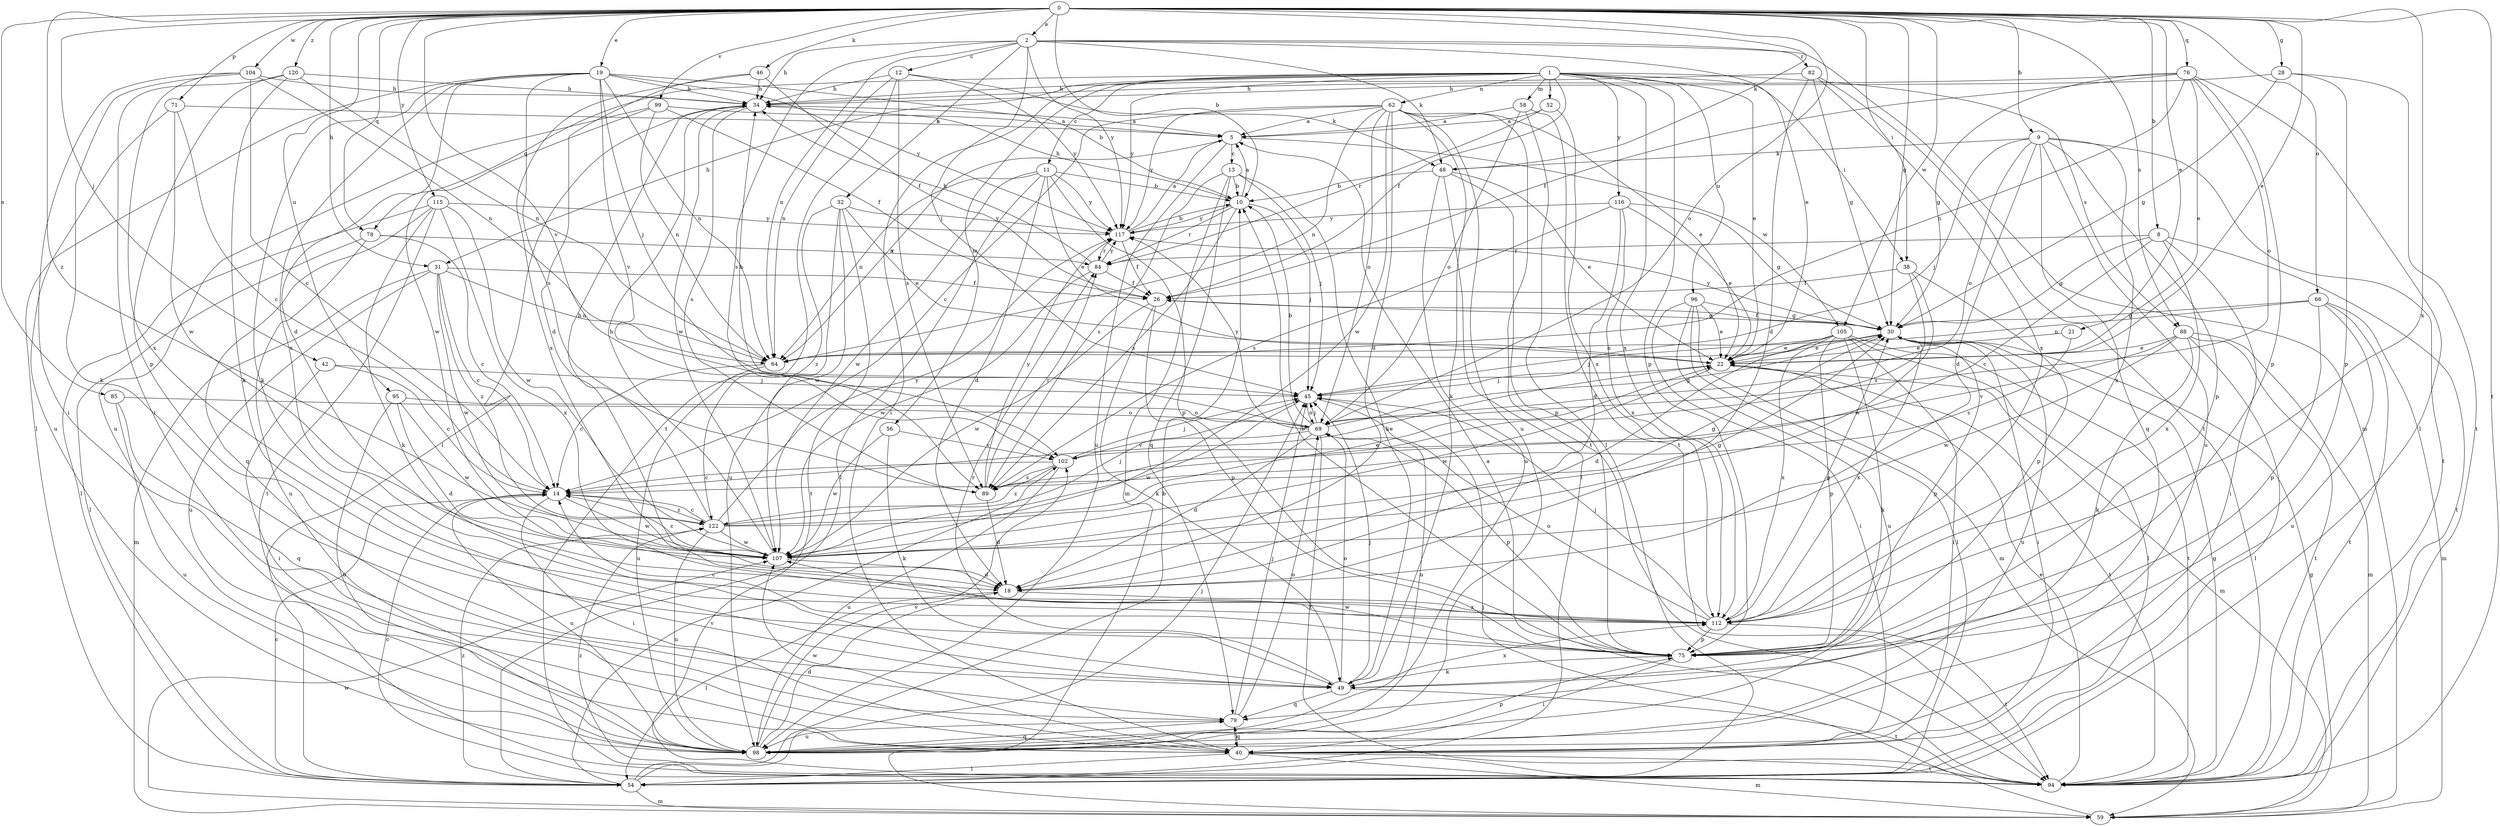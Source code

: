 strict digraph  {
0;
1;
2;
5;
8;
9;
10;
11;
12;
13;
14;
18;
19;
21;
22;
26;
28;
30;
31;
32;
34;
38;
40;
42;
45;
46;
48;
49;
52;
54;
56;
58;
59;
62;
64;
66;
69;
71;
75;
76;
78;
79;
82;
84;
85;
88;
89;
94;
95;
96;
98;
99;
102;
104;
105;
107;
112;
115;
116;
117;
120;
122;
0 -> 2  [label=a];
0 -> 8  [label=b];
0 -> 9  [label=b];
0 -> 10  [label=b];
0 -> 19  [label=e];
0 -> 21  [label=e];
0 -> 22  [label=e];
0 -> 28  [label=g];
0 -> 30  [label=g];
0 -> 31  [label=h];
0 -> 38  [label=i];
0 -> 42  [label=j];
0 -> 46  [label=k];
0 -> 48  [label=k];
0 -> 66  [label=o];
0 -> 69  [label=o];
0 -> 71  [label=p];
0 -> 76  [label=q];
0 -> 78  [label=q];
0 -> 85  [label=s];
0 -> 88  [label=s];
0 -> 94  [label=t];
0 -> 95  [label=u];
0 -> 99  [label=v];
0 -> 102  [label=v];
0 -> 104  [label=w];
0 -> 105  [label=w];
0 -> 112  [label=x];
0 -> 115  [label=y];
0 -> 120  [label=z];
0 -> 122  [label=z];
1 -> 11  [label=c];
1 -> 22  [label=e];
1 -> 26  [label=f];
1 -> 31  [label=h];
1 -> 38  [label=i];
1 -> 40  [label=i];
1 -> 52  [label=l];
1 -> 56  [label=m];
1 -> 58  [label=m];
1 -> 62  [label=n];
1 -> 75  [label=p];
1 -> 78  [label=q];
1 -> 88  [label=s];
1 -> 96  [label=u];
1 -> 112  [label=x];
1 -> 116  [label=y];
1 -> 117  [label=y];
2 -> 12  [label=c];
2 -> 22  [label=e];
2 -> 32  [label=h];
2 -> 34  [label=h];
2 -> 45  [label=j];
2 -> 48  [label=k];
2 -> 59  [label=m];
2 -> 64  [label=n];
2 -> 82  [label=r];
2 -> 89  [label=s];
2 -> 117  [label=y];
5 -> 13  [label=c];
5 -> 64  [label=n];
5 -> 98  [label=u];
5 -> 105  [label=w];
8 -> 14  [label=c];
8 -> 30  [label=g];
8 -> 40  [label=i];
8 -> 84  [label=r];
8 -> 94  [label=t];
8 -> 112  [label=x];
9 -> 18  [label=d];
9 -> 45  [label=j];
9 -> 48  [label=k];
9 -> 69  [label=o];
9 -> 75  [label=p];
9 -> 79  [label=q];
9 -> 94  [label=t];
9 -> 98  [label=u];
9 -> 112  [label=x];
10 -> 5  [label=a];
10 -> 34  [label=h];
10 -> 45  [label=j];
10 -> 84  [label=r];
10 -> 89  [label=s];
10 -> 117  [label=y];
11 -> 10  [label=b];
11 -> 18  [label=d];
11 -> 22  [label=e];
11 -> 54  [label=l];
11 -> 64  [label=n];
11 -> 75  [label=p];
11 -> 107  [label=w];
11 -> 117  [label=y];
12 -> 34  [label=h];
12 -> 48  [label=k];
12 -> 64  [label=n];
12 -> 89  [label=s];
12 -> 94  [label=t];
12 -> 117  [label=y];
13 -> 10  [label=b];
13 -> 45  [label=j];
13 -> 49  [label=k];
13 -> 59  [label=m];
13 -> 79  [label=q];
13 -> 89  [label=s];
14 -> 22  [label=e];
14 -> 40  [label=i];
14 -> 98  [label=u];
14 -> 107  [label=w];
14 -> 122  [label=z];
18 -> 54  [label=l];
18 -> 112  [label=x];
19 -> 10  [label=b];
19 -> 18  [label=d];
19 -> 34  [label=h];
19 -> 45  [label=j];
19 -> 49  [label=k];
19 -> 54  [label=l];
19 -> 64  [label=n];
19 -> 89  [label=s];
19 -> 102  [label=v];
19 -> 112  [label=x];
19 -> 117  [label=y];
21 -> 22  [label=e];
21 -> 89  [label=s];
22 -> 45  [label=j];
22 -> 59  [label=m];
22 -> 94  [label=t];
22 -> 107  [label=w];
26 -> 30  [label=g];
26 -> 49  [label=k];
26 -> 75  [label=p];
26 -> 107  [label=w];
28 -> 30  [label=g];
28 -> 34  [label=h];
28 -> 75  [label=p];
28 -> 94  [label=t];
30 -> 22  [label=e];
30 -> 26  [label=f];
30 -> 40  [label=i];
30 -> 64  [label=n];
30 -> 75  [label=p];
30 -> 98  [label=u];
30 -> 112  [label=x];
30 -> 117  [label=y];
31 -> 14  [label=c];
31 -> 26  [label=f];
31 -> 59  [label=m];
31 -> 64  [label=n];
31 -> 98  [label=u];
31 -> 107  [label=w];
31 -> 122  [label=z];
32 -> 22  [label=e];
32 -> 94  [label=t];
32 -> 98  [label=u];
32 -> 107  [label=w];
32 -> 117  [label=y];
32 -> 122  [label=z];
34 -> 5  [label=a];
34 -> 54  [label=l];
34 -> 89  [label=s];
34 -> 107  [label=w];
38 -> 26  [label=f];
38 -> 75  [label=p];
38 -> 89  [label=s];
38 -> 107  [label=w];
40 -> 54  [label=l];
40 -> 59  [label=m];
40 -> 79  [label=q];
40 -> 94  [label=t];
40 -> 107  [label=w];
42 -> 14  [label=c];
42 -> 40  [label=i];
42 -> 45  [label=j];
45 -> 69  [label=o];
45 -> 98  [label=u];
45 -> 107  [label=w];
46 -> 18  [label=d];
46 -> 26  [label=f];
46 -> 34  [label=h];
46 -> 112  [label=x];
48 -> 10  [label=b];
48 -> 22  [label=e];
48 -> 54  [label=l];
48 -> 75  [label=p];
48 -> 98  [label=u];
49 -> 45  [label=j];
49 -> 69  [label=o];
49 -> 79  [label=q];
49 -> 84  [label=r];
49 -> 94  [label=t];
49 -> 112  [label=x];
52 -> 5  [label=a];
52 -> 84  [label=r];
52 -> 112  [label=x];
54 -> 10  [label=b];
54 -> 14  [label=c];
54 -> 45  [label=j];
54 -> 59  [label=m];
54 -> 102  [label=v];
54 -> 122  [label=z];
56 -> 49  [label=k];
56 -> 102  [label=v];
56 -> 107  [label=w];
58 -> 5  [label=a];
58 -> 54  [label=l];
58 -> 69  [label=o];
58 -> 94  [label=t];
59 -> 30  [label=g];
59 -> 45  [label=j];
59 -> 107  [label=w];
62 -> 5  [label=a];
62 -> 14  [label=c];
62 -> 18  [label=d];
62 -> 22  [label=e];
62 -> 49  [label=k];
62 -> 64  [label=n];
62 -> 69  [label=o];
62 -> 94  [label=t];
62 -> 98  [label=u];
62 -> 107  [label=w];
62 -> 117  [label=y];
64 -> 14  [label=c];
64 -> 98  [label=u];
66 -> 30  [label=g];
66 -> 59  [label=m];
66 -> 64  [label=n];
66 -> 75  [label=p];
66 -> 94  [label=t];
66 -> 98  [label=u];
69 -> 10  [label=b];
69 -> 18  [label=d];
69 -> 30  [label=g];
69 -> 34  [label=h];
69 -> 45  [label=j];
69 -> 75  [label=p];
69 -> 94  [label=t];
69 -> 102  [label=v];
69 -> 117  [label=y];
71 -> 5  [label=a];
71 -> 14  [label=c];
71 -> 98  [label=u];
71 -> 107  [label=w];
75 -> 10  [label=b];
75 -> 14  [label=c];
75 -> 40  [label=i];
75 -> 49  [label=k];
75 -> 107  [label=w];
76 -> 22  [label=e];
76 -> 26  [label=f];
76 -> 30  [label=g];
76 -> 34  [label=h];
76 -> 54  [label=l];
76 -> 64  [label=n];
76 -> 69  [label=o];
76 -> 75  [label=p];
78 -> 14  [label=c];
78 -> 54  [label=l];
78 -> 84  [label=r];
78 -> 98  [label=u];
79 -> 40  [label=i];
79 -> 45  [label=j];
79 -> 69  [label=o];
79 -> 98  [label=u];
82 -> 18  [label=d];
82 -> 30  [label=g];
82 -> 34  [label=h];
82 -> 94  [label=t];
82 -> 112  [label=x];
84 -> 26  [label=f];
84 -> 34  [label=h];
84 -> 107  [label=w];
84 -> 117  [label=y];
85 -> 69  [label=o];
85 -> 79  [label=q];
85 -> 98  [label=u];
88 -> 22  [label=e];
88 -> 49  [label=k];
88 -> 54  [label=l];
88 -> 59  [label=m];
88 -> 94  [label=t];
88 -> 102  [label=v];
88 -> 107  [label=w];
89 -> 18  [label=d];
89 -> 84  [label=r];
89 -> 117  [label=y];
94 -> 5  [label=a];
94 -> 14  [label=c];
94 -> 22  [label=e];
94 -> 30  [label=g];
94 -> 122  [label=z];
95 -> 18  [label=d];
95 -> 69  [label=o];
95 -> 98  [label=u];
95 -> 107  [label=w];
96 -> 22  [label=e];
96 -> 30  [label=g];
96 -> 40  [label=i];
96 -> 54  [label=l];
96 -> 59  [label=m];
96 -> 98  [label=u];
98 -> 18  [label=d];
98 -> 75  [label=p];
98 -> 79  [label=q];
98 -> 102  [label=v];
99 -> 5  [label=a];
99 -> 26  [label=f];
99 -> 64  [label=n];
99 -> 98  [label=u];
99 -> 107  [label=w];
102 -> 14  [label=c];
102 -> 45  [label=j];
102 -> 89  [label=s];
102 -> 98  [label=u];
102 -> 122  [label=z];
104 -> 14  [label=c];
104 -> 34  [label=h];
104 -> 40  [label=i];
104 -> 49  [label=k];
104 -> 64  [label=n];
104 -> 112  [label=x];
105 -> 18  [label=d];
105 -> 22  [label=e];
105 -> 40  [label=i];
105 -> 45  [label=j];
105 -> 49  [label=k];
105 -> 54  [label=l];
105 -> 75  [label=p];
105 -> 94  [label=t];
105 -> 112  [label=x];
107 -> 14  [label=c];
107 -> 18  [label=d];
107 -> 30  [label=g];
107 -> 34  [label=h];
112 -> 30  [label=g];
112 -> 45  [label=j];
112 -> 69  [label=o];
112 -> 75  [label=p];
112 -> 94  [label=t];
115 -> 49  [label=k];
115 -> 54  [label=l];
115 -> 79  [label=q];
115 -> 94  [label=t];
115 -> 107  [label=w];
115 -> 112  [label=x];
115 -> 117  [label=y];
116 -> 18  [label=d];
116 -> 22  [label=e];
116 -> 30  [label=g];
116 -> 89  [label=s];
116 -> 112  [label=x];
116 -> 117  [label=y];
117 -> 5  [label=a];
117 -> 10  [label=b];
117 -> 26  [label=f];
117 -> 84  [label=r];
120 -> 34  [label=h];
120 -> 40  [label=i];
120 -> 49  [label=k];
120 -> 64  [label=n];
120 -> 75  [label=p];
122 -> 14  [label=c];
122 -> 22  [label=e];
122 -> 30  [label=g];
122 -> 34  [label=h];
122 -> 45  [label=j];
122 -> 98  [label=u];
122 -> 107  [label=w];
122 -> 117  [label=y];
}
